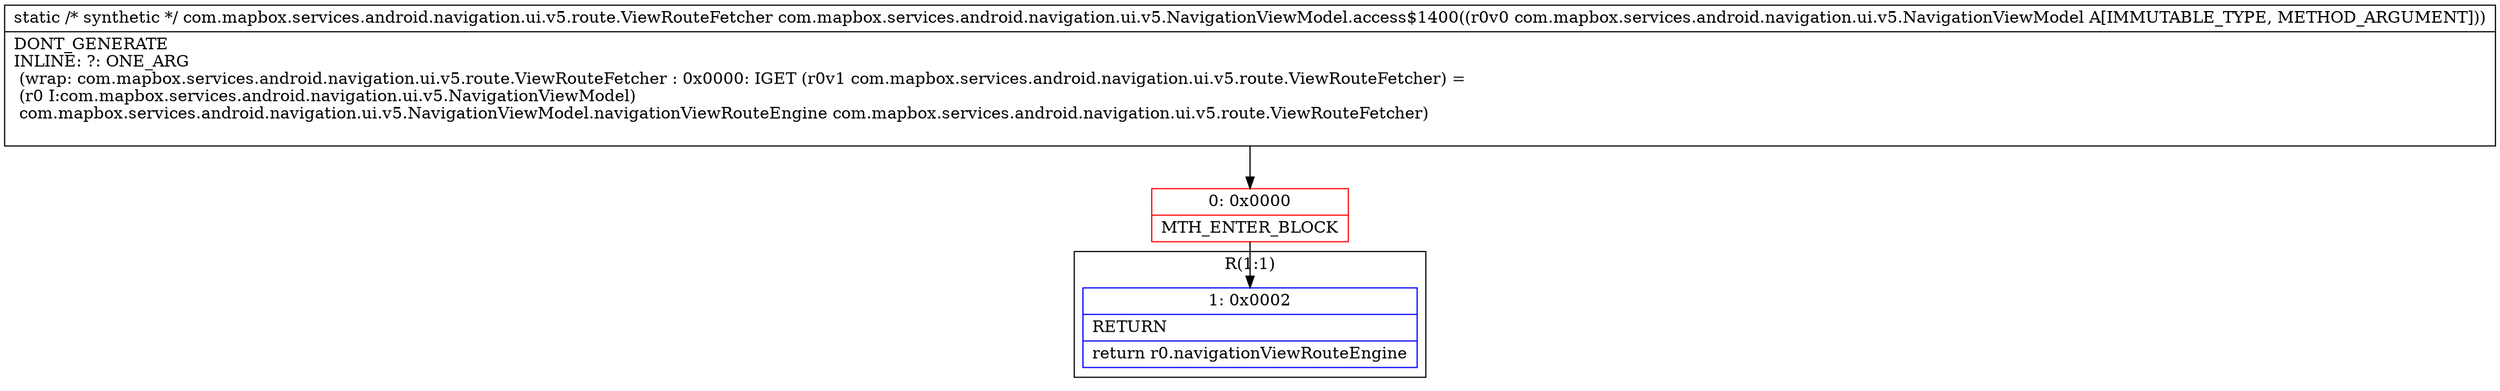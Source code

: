 digraph "CFG forcom.mapbox.services.android.navigation.ui.v5.NavigationViewModel.access$1400(Lcom\/mapbox\/services\/android\/navigation\/ui\/v5\/NavigationViewModel;)Lcom\/mapbox\/services\/android\/navigation\/ui\/v5\/route\/ViewRouteFetcher;" {
subgraph cluster_Region_1358956834 {
label = "R(1:1)";
node [shape=record,color=blue];
Node_1 [shape=record,label="{1\:\ 0x0002|RETURN\l|return r0.navigationViewRouteEngine\l}"];
}
Node_0 [shape=record,color=red,label="{0\:\ 0x0000|MTH_ENTER_BLOCK\l}"];
MethodNode[shape=record,label="{static \/* synthetic *\/ com.mapbox.services.android.navigation.ui.v5.route.ViewRouteFetcher com.mapbox.services.android.navigation.ui.v5.NavigationViewModel.access$1400((r0v0 com.mapbox.services.android.navigation.ui.v5.NavigationViewModel A[IMMUTABLE_TYPE, METHOD_ARGUMENT]))  | DONT_GENERATE\lINLINE: ?: ONE_ARG  \l  (wrap: com.mapbox.services.android.navigation.ui.v5.route.ViewRouteFetcher : 0x0000: IGET  (r0v1 com.mapbox.services.android.navigation.ui.v5.route.ViewRouteFetcher) = \l  (r0 I:com.mapbox.services.android.navigation.ui.v5.NavigationViewModel)\l com.mapbox.services.android.navigation.ui.v5.NavigationViewModel.navigationViewRouteEngine com.mapbox.services.android.navigation.ui.v5.route.ViewRouteFetcher)\l\l}"];
MethodNode -> Node_0;
Node_0 -> Node_1;
}

